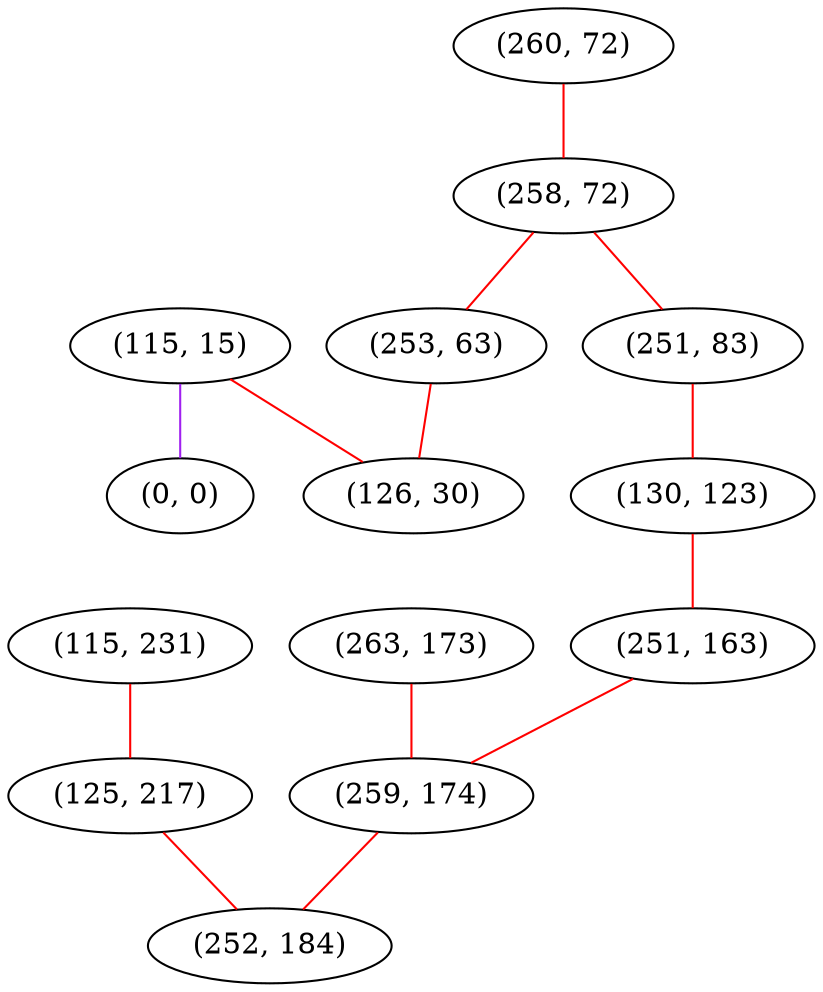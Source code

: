 graph "" {
"(115, 231)";
"(263, 173)";
"(260, 72)";
"(258, 72)";
"(253, 63)";
"(251, 83)";
"(115, 15)";
"(0, 0)";
"(126, 30)";
"(125, 217)";
"(130, 123)";
"(251, 163)";
"(259, 174)";
"(252, 184)";
"(115, 231)" -- "(125, 217)"  [color=red, key=0, weight=1];
"(263, 173)" -- "(259, 174)"  [color=red, key=0, weight=1];
"(260, 72)" -- "(258, 72)"  [color=red, key=0, weight=1];
"(258, 72)" -- "(253, 63)"  [color=red, key=0, weight=1];
"(258, 72)" -- "(251, 83)"  [color=red, key=0, weight=1];
"(253, 63)" -- "(126, 30)"  [color=red, key=0, weight=1];
"(251, 83)" -- "(130, 123)"  [color=red, key=0, weight=1];
"(115, 15)" -- "(0, 0)"  [color=purple, key=0, weight=4];
"(115, 15)" -- "(126, 30)"  [color=red, key=0, weight=1];
"(125, 217)" -- "(252, 184)"  [color=red, key=0, weight=1];
"(130, 123)" -- "(251, 163)"  [color=red, key=0, weight=1];
"(251, 163)" -- "(259, 174)"  [color=red, key=0, weight=1];
"(259, 174)" -- "(252, 184)"  [color=red, key=0, weight=1];
}
